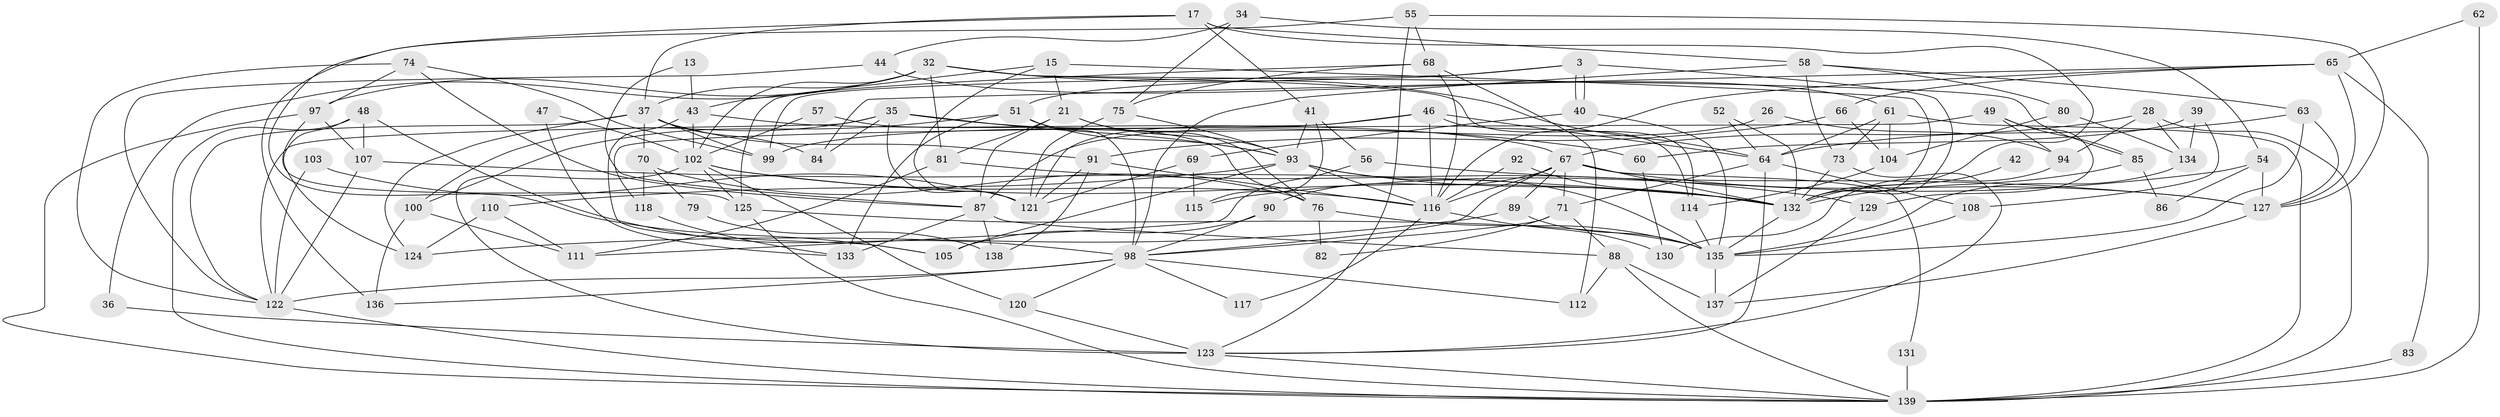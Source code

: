 // original degree distribution, {4: 0.3237410071942446, 5: 0.1366906474820144, 3: 0.2446043165467626, 7: 0.03597122302158273, 2: 0.1366906474820144, 6: 0.1079136690647482, 8: 0.014388489208633094}
// Generated by graph-tools (version 1.1) at 2025/52/03/04/25 21:52:09]
// undirected, 97 vertices, 217 edges
graph export_dot {
graph [start="1"]
  node [color=gray90,style=filled];
  3;
  13;
  15;
  17 [super="+2"];
  21;
  26;
  28;
  32 [super="+9"];
  34;
  35 [super="+27"];
  36;
  37;
  39;
  40;
  41;
  42;
  43 [super="+24"];
  44;
  46;
  47;
  48;
  49;
  51 [super="+31"];
  52;
  54;
  55;
  56;
  57;
  58;
  60;
  61;
  62;
  63;
  64 [super="+29"];
  65;
  66;
  67 [super="+7+23"];
  68;
  69;
  70;
  71;
  73;
  74;
  75;
  76;
  79;
  80;
  81;
  82;
  83;
  84;
  85;
  86;
  87 [super="+22"];
  88 [super="+14"];
  89;
  90;
  91;
  92;
  93 [super="+50+77"];
  94;
  97 [super="+33"];
  98 [super="+96"];
  99;
  100;
  102 [super="+72"];
  103;
  104;
  105;
  107;
  108;
  110;
  111;
  112;
  114;
  115;
  116 [super="+78+45"];
  117;
  118;
  120 [super="+95"];
  121 [super="+11+119"];
  122 [super="+106"];
  123 [super="+113"];
  124;
  125;
  127 [super="+30"];
  129;
  130;
  131;
  132 [super="+4+109"];
  133;
  134;
  135 [super="+128+126"];
  136;
  137 [super="+6"];
  138;
  139 [super="+101"];
  3 -- 40;
  3 -- 40;
  3 -- 99;
  3 -- 132;
  3 -- 51;
  13 -- 43;
  13 -- 87;
  15 -- 43;
  15 -- 21;
  15 -- 121;
  15 -- 132;
  17 -- 58;
  17 -- 105;
  17 -- 37;
  17 -- 41;
  17 -- 132;
  21 -- 81;
  21 -- 76;
  21 -- 93;
  21 -- 87;
  26 -- 87;
  26 -- 94;
  28 -- 67;
  28 -- 94;
  28 -- 134;
  28 -- 139 [weight=2];
  32 -- 37;
  32 -- 81;
  32 -- 114;
  32 -- 36;
  32 -- 85;
  32 -- 64;
  32 -- 102;
  32 -- 97;
  34 -- 44;
  34 -- 75;
  34 -- 54;
  35 -- 121 [weight=2];
  35 -- 60;
  35 -- 122;
  35 -- 100;
  35 -- 84;
  35 -- 93;
  36 -- 123;
  37 -- 70;
  37 -- 84;
  37 -- 91;
  37 -- 99;
  37 -- 124;
  37 -- 122;
  39 -- 134;
  39 -- 60;
  39 -- 108;
  40 -- 69;
  40 -- 135;
  41 -- 56;
  41 -- 115;
  41 -- 93;
  42 -- 132 [weight=2];
  43 -- 105;
  43 -- 67;
  43 -- 102;
  44 -- 61;
  44 -- 122;
  46 -- 99;
  46 -- 114;
  46 -- 64;
  46 -- 121;
  46 -- 116 [weight=2];
  47 -- 133;
  47 -- 102;
  48 -- 124;
  48 -- 98;
  48 -- 107;
  48 -- 139;
  49 -- 85;
  49 -- 118;
  49 -- 94;
  49 -- 129;
  51 -- 100;
  51 -- 98;
  51 -- 93;
  51 -- 133;
  52 -- 64;
  52 -- 132;
  54 -- 86;
  54 -- 115;
  54 -- 127;
  55 -- 68;
  55 -- 127;
  55 -- 136;
  55 -- 123;
  56 -- 111;
  56 -- 127;
  57 -- 76;
  57 -- 102;
  58 -- 63;
  58 -- 73;
  58 -- 80;
  58 -- 98;
  60 -- 130;
  61 -- 73;
  61 -- 104;
  61 -- 139;
  61 -- 64;
  62 -- 139 [weight=2];
  62 -- 65;
  63 -- 127;
  63 -- 64;
  63 -- 135;
  64 -- 71;
  64 -- 108;
  64 -- 123;
  65 -- 66;
  65 -- 83;
  65 -- 84;
  65 -- 116;
  65 -- 127;
  66 -- 104;
  66 -- 91;
  67 -- 132 [weight=3];
  67 -- 131;
  67 -- 71;
  67 -- 89;
  67 -- 90;
  67 -- 116;
  67 -- 98;
  67 -- 127;
  68 -- 125;
  68 -- 75;
  68 -- 112;
  68 -- 116;
  69 -- 115;
  69 -- 121;
  70 -- 76;
  70 -- 79;
  70 -- 118;
  71 -- 82;
  71 -- 88;
  71 -- 98;
  73 -- 132;
  73 -- 123;
  74 -- 99;
  74 -- 87;
  74 -- 122;
  74 -- 97;
  75 -- 121;
  75 -- 93;
  76 -- 82;
  76 -- 135;
  79 -- 138;
  80 -- 134;
  80 -- 104;
  81 -- 129;
  81 -- 111;
  83 -- 139;
  85 -- 86;
  85 -- 132;
  87 -- 88 [weight=2];
  87 -- 133;
  87 -- 138;
  88 -- 112;
  88 -- 137;
  88 -- 139;
  89 -- 124;
  89 -- 135;
  90 -- 98;
  90 -- 105;
  91 -- 116;
  91 -- 138;
  91 -- 121;
  92 -- 116;
  92 -- 132;
  93 -- 116;
  93 -- 105;
  93 -- 110;
  93 -- 135 [weight=2];
  93 -- 132;
  94 -- 130;
  97 -- 125;
  97 -- 107;
  97 -- 139;
  98 -- 120 [weight=2];
  98 -- 112;
  98 -- 117;
  98 -- 122 [weight=2];
  98 -- 136;
  100 -- 136;
  100 -- 111;
  102 -- 120 [weight=3];
  102 -- 116 [weight=3];
  102 -- 123 [weight=2];
  102 -- 132;
  102 -- 125;
  103 -- 122;
  103 -- 121;
  104 -- 114;
  107 -- 132;
  107 -- 122;
  108 -- 135;
  110 -- 124;
  110 -- 111;
  114 -- 135;
  116 -- 130;
  116 -- 117;
  118 -- 133;
  120 -- 123;
  122 -- 139;
  123 -- 139;
  125 -- 139;
  125 -- 135;
  127 -- 137;
  129 -- 137;
  131 -- 139;
  132 -- 135 [weight=2];
  134 -- 135;
  135 -- 137;
}
